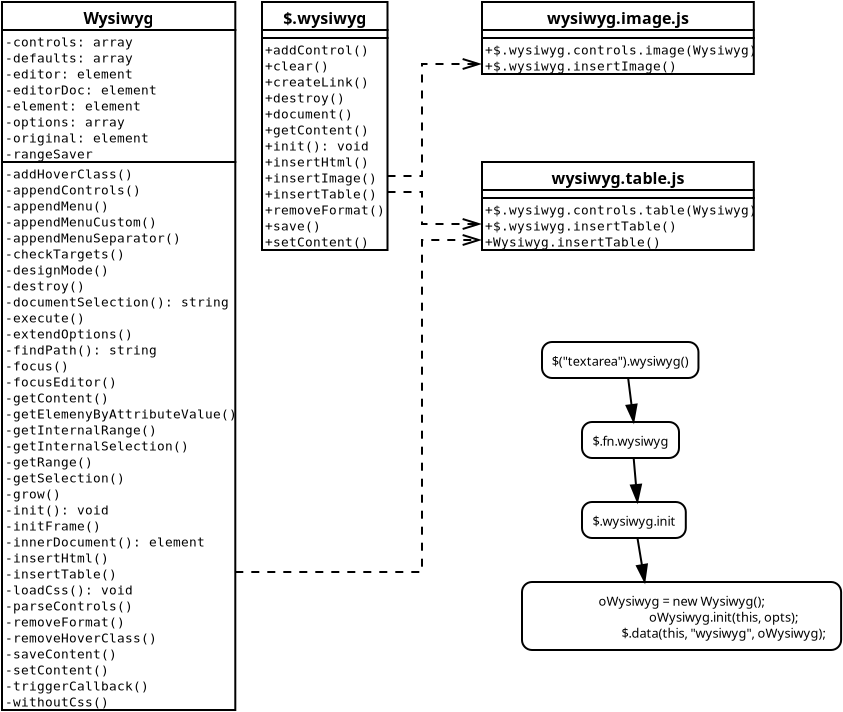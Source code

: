 <?xml version="1.0" encoding="UTF-8"?>
<dia:diagram xmlns:dia="http://www.lysator.liu.se/~alla/dia/">
    <dia:layer name="Background" visible="true" active="true">
        <dia:object type="UML - Class" version="0" id="O0">
            <dia:attribute name="obj_pos">
                <dia:point val="1,1"/>
            </dia:attribute>
            <dia:attribute name="obj_bb">
                <dia:rectangle val="0.95,0.95;12.715,36.45"/>
            </dia:attribute>
            <dia:attribute name="elem_corner">
                <dia:point val="1,1"/>
            </dia:attribute>
            <dia:attribute name="elem_width">
                <dia:real val="11.665"/>
            </dia:attribute>
            <dia:attribute name="elem_height">
                <dia:real val="35.4"/>
            </dia:attribute>
            <dia:attribute name="name">
                <dia:string>#Wysiwyg#</dia:string>
            </dia:attribute>
            <dia:attribute name="stereotype">
                <dia:string>##</dia:string>
            </dia:attribute>
            <dia:attribute name="comment">
                <dia:string>##</dia:string>
            </dia:attribute>
            <dia:attribute name="abstract">
                <dia:boolean val="false"/>
            </dia:attribute>
            <dia:attribute name="suppress_attributes">
                <dia:boolean val="false"/>
            </dia:attribute>
            <dia:attribute name="suppress_operations">
                <dia:boolean val="false"/>
            </dia:attribute>
            <dia:attribute name="visible_attributes">
                <dia:boolean val="true"/>
            </dia:attribute>
            <dia:attribute name="visible_operations">
                <dia:boolean val="true"/>
            </dia:attribute>
            <dia:attribute name="visible_comments">
                <dia:boolean val="false"/>
            </dia:attribute>
            <dia:attribute name="wrap_operations">
                <dia:boolean val="true"/>
            </dia:attribute>
            <dia:attribute name="wrap_after_char">
                <dia:int val="40"/>
            </dia:attribute>
            <dia:attribute name="comment_line_length">
                <dia:int val="17"/>
            </dia:attribute>
            <dia:attribute name="comment_tagging">
                <dia:boolean val="false"/>
            </dia:attribute>
            <dia:attribute name="line_width">
                <dia:real val="0.1"/>
            </dia:attribute>
            <dia:attribute name="line_color">
                <dia:color val="#000000"/>
            </dia:attribute>
            <dia:attribute name="fill_color">
                <dia:color val="#ffffff"/>
            </dia:attribute>
            <dia:attribute name="text_color">
                <dia:color val="#000000"/>
            </dia:attribute>
            <dia:attribute name="normal_font">
                <dia:font family="monospace" style="0" name="Courier"/>
            </dia:attribute>
            <dia:attribute name="abstract_font">
                <dia:font family="monospace" style="88" name="Courier-BoldOblique"/>
            </dia:attribute>
            <dia:attribute name="polymorphic_font">
                <dia:font family="monospace" style="8" name="Courier-Oblique"/>
            </dia:attribute>
            <dia:attribute name="classname_font">
                <dia:font family="sans" style="80" name="Helvetica-Bold"/>
            </dia:attribute>
            <dia:attribute name="abstract_classname_font">
                <dia:font family="sans" style="88" name="Helvetica-BoldOblique"/>
            </dia:attribute>
            <dia:attribute name="comment_font">
                <dia:font family="sans" style="8" name="Helvetica-Oblique"/>
            </dia:attribute>
            <dia:attribute name="normal_font_height">
                <dia:real val="0.8"/>
            </dia:attribute>
            <dia:attribute name="polymorphic_font_height">
                <dia:real val="0.8"/>
            </dia:attribute>
            <dia:attribute name="abstract_font_height">
                <dia:real val="0.8"/>
            </dia:attribute>
            <dia:attribute name="classname_font_height">
                <dia:real val="1"/>
            </dia:attribute>
            <dia:attribute name="abstract_classname_font_height">
                <dia:real val="1"/>
            </dia:attribute>
            <dia:attribute name="comment_font_height">
                <dia:real val="0.7"/>
            </dia:attribute>
            <dia:attribute name="attributes">
                <dia:composite type="umlattribute">
                    <dia:attribute name="name">
                        <dia:string>#controls#</dia:string>
                    </dia:attribute>
                    <dia:attribute name="type">
                        <dia:string>#array#</dia:string>
                    </dia:attribute>
                    <dia:attribute name="value">
                        <dia:string>##</dia:string>
                    </dia:attribute>
                    <dia:attribute name="comment">
                        <dia:string>##</dia:string>
                    </dia:attribute>
                    <dia:attribute name="visibility">
                        <dia:enum val="1"/>
                    </dia:attribute>
                    <dia:attribute name="abstract">
                        <dia:boolean val="false"/>
                    </dia:attribute>
                    <dia:attribute name="class_scope">
                        <dia:boolean val="false"/>
                    </dia:attribute>
                </dia:composite>
                <dia:composite type="umlattribute">
                    <dia:attribute name="name">
                        <dia:string>#defaults#</dia:string>
                    </dia:attribute>
                    <dia:attribute name="type">
                        <dia:string>#array#</dia:string>
                    </dia:attribute>
                    <dia:attribute name="value">
                        <dia:string>##</dia:string>
                    </dia:attribute>
                    <dia:attribute name="comment">
                        <dia:string>##</dia:string>
                    </dia:attribute>
                    <dia:attribute name="visibility">
                        <dia:enum val="1"/>
                    </dia:attribute>
                    <dia:attribute name="abstract">
                        <dia:boolean val="false"/>
                    </dia:attribute>
                    <dia:attribute name="class_scope">
                        <dia:boolean val="false"/>
                    </dia:attribute>
                </dia:composite>
                <dia:composite type="umlattribute">
                    <dia:attribute name="name">
                        <dia:string>#editor#</dia:string>
                    </dia:attribute>
                    <dia:attribute name="type">
                        <dia:string>#element#</dia:string>
                    </dia:attribute>
                    <dia:attribute name="value">
                        <dia:string>##</dia:string>
                    </dia:attribute>
                    <dia:attribute name="comment">
                        <dia:string>##</dia:string>
                    </dia:attribute>
                    <dia:attribute name="visibility">
                        <dia:enum val="1"/>
                    </dia:attribute>
                    <dia:attribute name="abstract">
                        <dia:boolean val="false"/>
                    </dia:attribute>
                    <dia:attribute name="class_scope">
                        <dia:boolean val="false"/>
                    </dia:attribute>
                </dia:composite>
                <dia:composite type="umlattribute">
                    <dia:attribute name="name">
                        <dia:string>#editorDoc#</dia:string>
                    </dia:attribute>
                    <dia:attribute name="type">
                        <dia:string>#element#</dia:string>
                    </dia:attribute>
                    <dia:attribute name="value">
                        <dia:string>##</dia:string>
                    </dia:attribute>
                    <dia:attribute name="comment">
                        <dia:string>##</dia:string>
                    </dia:attribute>
                    <dia:attribute name="visibility">
                        <dia:enum val="1"/>
                    </dia:attribute>
                    <dia:attribute name="abstract">
                        <dia:boolean val="false"/>
                    </dia:attribute>
                    <dia:attribute name="class_scope">
                        <dia:boolean val="false"/>
                    </dia:attribute>
                </dia:composite>
                <dia:composite type="umlattribute">
                    <dia:attribute name="name">
                        <dia:string>#element#</dia:string>
                    </dia:attribute>
                    <dia:attribute name="type">
                        <dia:string>#element#</dia:string>
                    </dia:attribute>
                    <dia:attribute name="value">
                        <dia:string>##</dia:string>
                    </dia:attribute>
                    <dia:attribute name="comment">
                        <dia:string>##</dia:string>
                    </dia:attribute>
                    <dia:attribute name="visibility">
                        <dia:enum val="1"/>
                    </dia:attribute>
                    <dia:attribute name="abstract">
                        <dia:boolean val="false"/>
                    </dia:attribute>
                    <dia:attribute name="class_scope">
                        <dia:boolean val="false"/>
                    </dia:attribute>
                </dia:composite>
                <dia:composite type="umlattribute">
                    <dia:attribute name="name">
                        <dia:string>#options#</dia:string>
                    </dia:attribute>
                    <dia:attribute name="type">
                        <dia:string>#array#</dia:string>
                    </dia:attribute>
                    <dia:attribute name="value">
                        <dia:string>##</dia:string>
                    </dia:attribute>
                    <dia:attribute name="comment">
                        <dia:string>##</dia:string>
                    </dia:attribute>
                    <dia:attribute name="visibility">
                        <dia:enum val="1"/>
                    </dia:attribute>
                    <dia:attribute name="abstract">
                        <dia:boolean val="false"/>
                    </dia:attribute>
                    <dia:attribute name="class_scope">
                        <dia:boolean val="false"/>
                    </dia:attribute>
                </dia:composite>
                <dia:composite type="umlattribute">
                    <dia:attribute name="name">
                        <dia:string>#original#</dia:string>
                    </dia:attribute>
                    <dia:attribute name="type">
                        <dia:string>#element#</dia:string>
                    </dia:attribute>
                    <dia:attribute name="value">
                        <dia:string>##</dia:string>
                    </dia:attribute>
                    <dia:attribute name="comment">
                        <dia:string>##</dia:string>
                    </dia:attribute>
                    <dia:attribute name="visibility">
                        <dia:enum val="1"/>
                    </dia:attribute>
                    <dia:attribute name="abstract">
                        <dia:boolean val="false"/>
                    </dia:attribute>
                    <dia:attribute name="class_scope">
                        <dia:boolean val="false"/>
                    </dia:attribute>
                </dia:composite>
                <dia:composite type="umlattribute">
                    <dia:attribute name="name">
                        <dia:string>#rangeSaver#</dia:string>
                    </dia:attribute>
                    <dia:attribute name="type">
                        <dia:string>##</dia:string>
                    </dia:attribute>
                    <dia:attribute name="value">
                        <dia:string>##</dia:string>
                    </dia:attribute>
                    <dia:attribute name="comment">
                        <dia:string>##</dia:string>
                    </dia:attribute>
                    <dia:attribute name="visibility">
                        <dia:enum val="1"/>
                    </dia:attribute>
                    <dia:attribute name="abstract">
                        <dia:boolean val="false"/>
                    </dia:attribute>
                    <dia:attribute name="class_scope">
                        <dia:boolean val="false"/>
                    </dia:attribute>
                </dia:composite>
            </dia:attribute>
            <dia:attribute name="operations">
                <dia:composite type="umloperation">
                    <dia:attribute name="name">
                        <dia:string>#addHoverClass#</dia:string>
                    </dia:attribute>
                    <dia:attribute name="stereotype">
                        <dia:string>##</dia:string>
                    </dia:attribute>
                    <dia:attribute name="type">
                        <dia:string>##</dia:string>
                    </dia:attribute>
                    <dia:attribute name="visibility">
                        <dia:enum val="1"/>
                    </dia:attribute>
                    <dia:attribute name="comment">
                        <dia:string>##</dia:string>
                    </dia:attribute>
                    <dia:attribute name="abstract">
                        <dia:boolean val="false"/>
                    </dia:attribute>
                    <dia:attribute name="inheritance_type">
                        <dia:enum val="2"/>
                    </dia:attribute>
                    <dia:attribute name="query">
                        <dia:boolean val="false"/>
                    </dia:attribute>
                    <dia:attribute name="class_scope">
                        <dia:boolean val="false"/>
                    </dia:attribute>
                    <dia:attribute name="parameters"/>
                </dia:composite>
                <dia:composite type="umloperation">
                    <dia:attribute name="name">
                        <dia:string>#appendControls#</dia:string>
                    </dia:attribute>
                    <dia:attribute name="stereotype">
                        <dia:string>##</dia:string>
                    </dia:attribute>
                    <dia:attribute name="type">
                        <dia:string>##</dia:string>
                    </dia:attribute>
                    <dia:attribute name="visibility">
                        <dia:enum val="1"/>
                    </dia:attribute>
                    <dia:attribute name="comment">
                        <dia:string>##</dia:string>
                    </dia:attribute>
                    <dia:attribute name="abstract">
                        <dia:boolean val="false"/>
                    </dia:attribute>
                    <dia:attribute name="inheritance_type">
                        <dia:enum val="2"/>
                    </dia:attribute>
                    <dia:attribute name="query">
                        <dia:boolean val="false"/>
                    </dia:attribute>
                    <dia:attribute name="class_scope">
                        <dia:boolean val="false"/>
                    </dia:attribute>
                    <dia:attribute name="parameters"/>
                </dia:composite>
                <dia:composite type="umloperation">
                    <dia:attribute name="name">
                        <dia:string>#appendMenu#</dia:string>
                    </dia:attribute>
                    <dia:attribute name="stereotype">
                        <dia:string>##</dia:string>
                    </dia:attribute>
                    <dia:attribute name="type">
                        <dia:string>##</dia:string>
                    </dia:attribute>
                    <dia:attribute name="visibility">
                        <dia:enum val="1"/>
                    </dia:attribute>
                    <dia:attribute name="comment">
                        <dia:string>##</dia:string>
                    </dia:attribute>
                    <dia:attribute name="abstract">
                        <dia:boolean val="false"/>
                    </dia:attribute>
                    <dia:attribute name="inheritance_type">
                        <dia:enum val="2"/>
                    </dia:attribute>
                    <dia:attribute name="query">
                        <dia:boolean val="false"/>
                    </dia:attribute>
                    <dia:attribute name="class_scope">
                        <dia:boolean val="false"/>
                    </dia:attribute>
                    <dia:attribute name="parameters"/>
                </dia:composite>
                <dia:composite type="umloperation">
                    <dia:attribute name="name">
                        <dia:string>#appendMenuCustom#</dia:string>
                    </dia:attribute>
                    <dia:attribute name="stereotype">
                        <dia:string>##</dia:string>
                    </dia:attribute>
                    <dia:attribute name="type">
                        <dia:string>##</dia:string>
                    </dia:attribute>
                    <dia:attribute name="visibility">
                        <dia:enum val="1"/>
                    </dia:attribute>
                    <dia:attribute name="comment">
                        <dia:string>##</dia:string>
                    </dia:attribute>
                    <dia:attribute name="abstract">
                        <dia:boolean val="false"/>
                    </dia:attribute>
                    <dia:attribute name="inheritance_type">
                        <dia:enum val="2"/>
                    </dia:attribute>
                    <dia:attribute name="query">
                        <dia:boolean val="false"/>
                    </dia:attribute>
                    <dia:attribute name="class_scope">
                        <dia:boolean val="false"/>
                    </dia:attribute>
                    <dia:attribute name="parameters"/>
                </dia:composite>
                <dia:composite type="umloperation">
                    <dia:attribute name="name">
                        <dia:string>#appendMenuSeparator#</dia:string>
                    </dia:attribute>
                    <dia:attribute name="stereotype">
                        <dia:string>##</dia:string>
                    </dia:attribute>
                    <dia:attribute name="type">
                        <dia:string>##</dia:string>
                    </dia:attribute>
                    <dia:attribute name="visibility">
                        <dia:enum val="1"/>
                    </dia:attribute>
                    <dia:attribute name="comment">
                        <dia:string>##</dia:string>
                    </dia:attribute>
                    <dia:attribute name="abstract">
                        <dia:boolean val="false"/>
                    </dia:attribute>
                    <dia:attribute name="inheritance_type">
                        <dia:enum val="2"/>
                    </dia:attribute>
                    <dia:attribute name="query">
                        <dia:boolean val="false"/>
                    </dia:attribute>
                    <dia:attribute name="class_scope">
                        <dia:boolean val="false"/>
                    </dia:attribute>
                    <dia:attribute name="parameters"/>
                </dia:composite>
                <dia:composite type="umloperation">
                    <dia:attribute name="name">
                        <dia:string>#checkTargets#</dia:string>
                    </dia:attribute>
                    <dia:attribute name="stereotype">
                        <dia:string>##</dia:string>
                    </dia:attribute>
                    <dia:attribute name="type">
                        <dia:string>##</dia:string>
                    </dia:attribute>
                    <dia:attribute name="visibility">
                        <dia:enum val="1"/>
                    </dia:attribute>
                    <dia:attribute name="comment">
                        <dia:string>##</dia:string>
                    </dia:attribute>
                    <dia:attribute name="abstract">
                        <dia:boolean val="false"/>
                    </dia:attribute>
                    <dia:attribute name="inheritance_type">
                        <dia:enum val="2"/>
                    </dia:attribute>
                    <dia:attribute name="query">
                        <dia:boolean val="false"/>
                    </dia:attribute>
                    <dia:attribute name="class_scope">
                        <dia:boolean val="false"/>
                    </dia:attribute>
                    <dia:attribute name="parameters"/>
                </dia:composite>
                <dia:composite type="umloperation">
                    <dia:attribute name="name">
                        <dia:string>#designMode#</dia:string>
                    </dia:attribute>
                    <dia:attribute name="stereotype">
                        <dia:string>##</dia:string>
                    </dia:attribute>
                    <dia:attribute name="type">
                        <dia:string>##</dia:string>
                    </dia:attribute>
                    <dia:attribute name="visibility">
                        <dia:enum val="1"/>
                    </dia:attribute>
                    <dia:attribute name="comment">
                        <dia:string>##</dia:string>
                    </dia:attribute>
                    <dia:attribute name="abstract">
                        <dia:boolean val="false"/>
                    </dia:attribute>
                    <dia:attribute name="inheritance_type">
                        <dia:enum val="2"/>
                    </dia:attribute>
                    <dia:attribute name="query">
                        <dia:boolean val="false"/>
                    </dia:attribute>
                    <dia:attribute name="class_scope">
                        <dia:boolean val="false"/>
                    </dia:attribute>
                    <dia:attribute name="parameters"/>
                </dia:composite>
                <dia:composite type="umloperation">
                    <dia:attribute name="name">
                        <dia:string>#destroy#</dia:string>
                    </dia:attribute>
                    <dia:attribute name="stereotype">
                        <dia:string>##</dia:string>
                    </dia:attribute>
                    <dia:attribute name="type">
                        <dia:string>##</dia:string>
                    </dia:attribute>
                    <dia:attribute name="visibility">
                        <dia:enum val="1"/>
                    </dia:attribute>
                    <dia:attribute name="comment">
                        <dia:string>##</dia:string>
                    </dia:attribute>
                    <dia:attribute name="abstract">
                        <dia:boolean val="false"/>
                    </dia:attribute>
                    <dia:attribute name="inheritance_type">
                        <dia:enum val="2"/>
                    </dia:attribute>
                    <dia:attribute name="query">
                        <dia:boolean val="false"/>
                    </dia:attribute>
                    <dia:attribute name="class_scope">
                        <dia:boolean val="false"/>
                    </dia:attribute>
                    <dia:attribute name="parameters"/>
                </dia:composite>
                <dia:composite type="umloperation">
                    <dia:attribute name="name">
                        <dia:string>#documentSelection#</dia:string>
                    </dia:attribute>
                    <dia:attribute name="stereotype">
                        <dia:string>##</dia:string>
                    </dia:attribute>
                    <dia:attribute name="type">
                        <dia:string>#string#</dia:string>
                    </dia:attribute>
                    <dia:attribute name="visibility">
                        <dia:enum val="1"/>
                    </dia:attribute>
                    <dia:attribute name="comment">
                        <dia:string>##</dia:string>
                    </dia:attribute>
                    <dia:attribute name="abstract">
                        <dia:boolean val="false"/>
                    </dia:attribute>
                    <dia:attribute name="inheritance_type">
                        <dia:enum val="2"/>
                    </dia:attribute>
                    <dia:attribute name="query">
                        <dia:boolean val="false"/>
                    </dia:attribute>
                    <dia:attribute name="class_scope">
                        <dia:boolean val="false"/>
                    </dia:attribute>
                    <dia:attribute name="parameters"/>
                </dia:composite>
                <dia:composite type="umloperation">
                    <dia:attribute name="name">
                        <dia:string>#execute#</dia:string>
                    </dia:attribute>
                    <dia:attribute name="stereotype">
                        <dia:string>##</dia:string>
                    </dia:attribute>
                    <dia:attribute name="type">
                        <dia:string>##</dia:string>
                    </dia:attribute>
                    <dia:attribute name="visibility">
                        <dia:enum val="1"/>
                    </dia:attribute>
                    <dia:attribute name="comment">
                        <dia:string>##</dia:string>
                    </dia:attribute>
                    <dia:attribute name="abstract">
                        <dia:boolean val="false"/>
                    </dia:attribute>
                    <dia:attribute name="inheritance_type">
                        <dia:enum val="2"/>
                    </dia:attribute>
                    <dia:attribute name="query">
                        <dia:boolean val="false"/>
                    </dia:attribute>
                    <dia:attribute name="class_scope">
                        <dia:boolean val="false"/>
                    </dia:attribute>
                    <dia:attribute name="parameters"/>
                </dia:composite>
                <dia:composite type="umloperation">
                    <dia:attribute name="name">
                        <dia:string>#extendOptions#</dia:string>
                    </dia:attribute>
                    <dia:attribute name="stereotype">
                        <dia:string>##</dia:string>
                    </dia:attribute>
                    <dia:attribute name="type">
                        <dia:string>##</dia:string>
                    </dia:attribute>
                    <dia:attribute name="visibility">
                        <dia:enum val="1"/>
                    </dia:attribute>
                    <dia:attribute name="comment">
                        <dia:string>##</dia:string>
                    </dia:attribute>
                    <dia:attribute name="abstract">
                        <dia:boolean val="false"/>
                    </dia:attribute>
                    <dia:attribute name="inheritance_type">
                        <dia:enum val="2"/>
                    </dia:attribute>
                    <dia:attribute name="query">
                        <dia:boolean val="false"/>
                    </dia:attribute>
                    <dia:attribute name="class_scope">
                        <dia:boolean val="false"/>
                    </dia:attribute>
                    <dia:attribute name="parameters"/>
                </dia:composite>
                <dia:composite type="umloperation">
                    <dia:attribute name="name">
                        <dia:string>#findPath#</dia:string>
                    </dia:attribute>
                    <dia:attribute name="stereotype">
                        <dia:string>##</dia:string>
                    </dia:attribute>
                    <dia:attribute name="type">
                        <dia:string>#string#</dia:string>
                    </dia:attribute>
                    <dia:attribute name="visibility">
                        <dia:enum val="1"/>
                    </dia:attribute>
                    <dia:attribute name="comment">
                        <dia:string>##</dia:string>
                    </dia:attribute>
                    <dia:attribute name="abstract">
                        <dia:boolean val="false"/>
                    </dia:attribute>
                    <dia:attribute name="inheritance_type">
                        <dia:enum val="2"/>
                    </dia:attribute>
                    <dia:attribute name="query">
                        <dia:boolean val="false"/>
                    </dia:attribute>
                    <dia:attribute name="class_scope">
                        <dia:boolean val="false"/>
                    </dia:attribute>
                    <dia:attribute name="parameters"/>
                </dia:composite>
                <dia:composite type="umloperation">
                    <dia:attribute name="name">
                        <dia:string>#focus#</dia:string>
                    </dia:attribute>
                    <dia:attribute name="stereotype">
                        <dia:string>##</dia:string>
                    </dia:attribute>
                    <dia:attribute name="type">
                        <dia:string>##</dia:string>
                    </dia:attribute>
                    <dia:attribute name="visibility">
                        <dia:enum val="1"/>
                    </dia:attribute>
                    <dia:attribute name="comment">
                        <dia:string>##</dia:string>
                    </dia:attribute>
                    <dia:attribute name="abstract">
                        <dia:boolean val="false"/>
                    </dia:attribute>
                    <dia:attribute name="inheritance_type">
                        <dia:enum val="2"/>
                    </dia:attribute>
                    <dia:attribute name="query">
                        <dia:boolean val="false"/>
                    </dia:attribute>
                    <dia:attribute name="class_scope">
                        <dia:boolean val="false"/>
                    </dia:attribute>
                    <dia:attribute name="parameters"/>
                </dia:composite>
                <dia:composite type="umloperation">
                    <dia:attribute name="name">
                        <dia:string>#focusEditor#</dia:string>
                    </dia:attribute>
                    <dia:attribute name="stereotype">
                        <dia:string>##</dia:string>
                    </dia:attribute>
                    <dia:attribute name="type">
                        <dia:string>##</dia:string>
                    </dia:attribute>
                    <dia:attribute name="visibility">
                        <dia:enum val="1"/>
                    </dia:attribute>
                    <dia:attribute name="comment">
                        <dia:string>##</dia:string>
                    </dia:attribute>
                    <dia:attribute name="abstract">
                        <dia:boolean val="false"/>
                    </dia:attribute>
                    <dia:attribute name="inheritance_type">
                        <dia:enum val="2"/>
                    </dia:attribute>
                    <dia:attribute name="query">
                        <dia:boolean val="false"/>
                    </dia:attribute>
                    <dia:attribute name="class_scope">
                        <dia:boolean val="false"/>
                    </dia:attribute>
                    <dia:attribute name="parameters"/>
                </dia:composite>
                <dia:composite type="umloperation">
                    <dia:attribute name="name">
                        <dia:string>#getContent#</dia:string>
                    </dia:attribute>
                    <dia:attribute name="stereotype">
                        <dia:string>##</dia:string>
                    </dia:attribute>
                    <dia:attribute name="type">
                        <dia:string>##</dia:string>
                    </dia:attribute>
                    <dia:attribute name="visibility">
                        <dia:enum val="1"/>
                    </dia:attribute>
                    <dia:attribute name="comment">
                        <dia:string>##</dia:string>
                    </dia:attribute>
                    <dia:attribute name="abstract">
                        <dia:boolean val="false"/>
                    </dia:attribute>
                    <dia:attribute name="inheritance_type">
                        <dia:enum val="2"/>
                    </dia:attribute>
                    <dia:attribute name="query">
                        <dia:boolean val="false"/>
                    </dia:attribute>
                    <dia:attribute name="class_scope">
                        <dia:boolean val="false"/>
                    </dia:attribute>
                    <dia:attribute name="parameters"/>
                </dia:composite>
                <dia:composite type="umloperation">
                    <dia:attribute name="name">
                        <dia:string>#getElemenyByAttributeValue#</dia:string>
                    </dia:attribute>
                    <dia:attribute name="stereotype">
                        <dia:string>##</dia:string>
                    </dia:attribute>
                    <dia:attribute name="type">
                        <dia:string>##</dia:string>
                    </dia:attribute>
                    <dia:attribute name="visibility">
                        <dia:enum val="1"/>
                    </dia:attribute>
                    <dia:attribute name="comment">
                        <dia:string>##</dia:string>
                    </dia:attribute>
                    <dia:attribute name="abstract">
                        <dia:boolean val="false"/>
                    </dia:attribute>
                    <dia:attribute name="inheritance_type">
                        <dia:enum val="2"/>
                    </dia:attribute>
                    <dia:attribute name="query">
                        <dia:boolean val="false"/>
                    </dia:attribute>
                    <dia:attribute name="class_scope">
                        <dia:boolean val="false"/>
                    </dia:attribute>
                    <dia:attribute name="parameters"/>
                </dia:composite>
                <dia:composite type="umloperation">
                    <dia:attribute name="name">
                        <dia:string>#getInternalRange#</dia:string>
                    </dia:attribute>
                    <dia:attribute name="stereotype">
                        <dia:string>##</dia:string>
                    </dia:attribute>
                    <dia:attribute name="type">
                        <dia:string>##</dia:string>
                    </dia:attribute>
                    <dia:attribute name="visibility">
                        <dia:enum val="1"/>
                    </dia:attribute>
                    <dia:attribute name="comment">
                        <dia:string>##</dia:string>
                    </dia:attribute>
                    <dia:attribute name="abstract">
                        <dia:boolean val="false"/>
                    </dia:attribute>
                    <dia:attribute name="inheritance_type">
                        <dia:enum val="2"/>
                    </dia:attribute>
                    <dia:attribute name="query">
                        <dia:boolean val="false"/>
                    </dia:attribute>
                    <dia:attribute name="class_scope">
                        <dia:boolean val="false"/>
                    </dia:attribute>
                    <dia:attribute name="parameters"/>
                </dia:composite>
                <dia:composite type="umloperation">
                    <dia:attribute name="name">
                        <dia:string>#getInternalSelection#</dia:string>
                    </dia:attribute>
                    <dia:attribute name="stereotype">
                        <dia:string>##</dia:string>
                    </dia:attribute>
                    <dia:attribute name="type">
                        <dia:string>##</dia:string>
                    </dia:attribute>
                    <dia:attribute name="visibility">
                        <dia:enum val="1"/>
                    </dia:attribute>
                    <dia:attribute name="comment">
                        <dia:string>##</dia:string>
                    </dia:attribute>
                    <dia:attribute name="abstract">
                        <dia:boolean val="false"/>
                    </dia:attribute>
                    <dia:attribute name="inheritance_type">
                        <dia:enum val="2"/>
                    </dia:attribute>
                    <dia:attribute name="query">
                        <dia:boolean val="false"/>
                    </dia:attribute>
                    <dia:attribute name="class_scope">
                        <dia:boolean val="false"/>
                    </dia:attribute>
                    <dia:attribute name="parameters"/>
                </dia:composite>
                <dia:composite type="umloperation">
                    <dia:attribute name="name">
                        <dia:string>#getRange#</dia:string>
                    </dia:attribute>
                    <dia:attribute name="stereotype">
                        <dia:string>##</dia:string>
                    </dia:attribute>
                    <dia:attribute name="type">
                        <dia:string>##</dia:string>
                    </dia:attribute>
                    <dia:attribute name="visibility">
                        <dia:enum val="1"/>
                    </dia:attribute>
                    <dia:attribute name="comment">
                        <dia:string>##</dia:string>
                    </dia:attribute>
                    <dia:attribute name="abstract">
                        <dia:boolean val="false"/>
                    </dia:attribute>
                    <dia:attribute name="inheritance_type">
                        <dia:enum val="2"/>
                    </dia:attribute>
                    <dia:attribute name="query">
                        <dia:boolean val="false"/>
                    </dia:attribute>
                    <dia:attribute name="class_scope">
                        <dia:boolean val="false"/>
                    </dia:attribute>
                    <dia:attribute name="parameters"/>
                </dia:composite>
                <dia:composite type="umloperation">
                    <dia:attribute name="name">
                        <dia:string>#getSelection#</dia:string>
                    </dia:attribute>
                    <dia:attribute name="stereotype">
                        <dia:string>##</dia:string>
                    </dia:attribute>
                    <dia:attribute name="type">
                        <dia:string>##</dia:string>
                    </dia:attribute>
                    <dia:attribute name="visibility">
                        <dia:enum val="1"/>
                    </dia:attribute>
                    <dia:attribute name="comment">
                        <dia:string>##</dia:string>
                    </dia:attribute>
                    <dia:attribute name="abstract">
                        <dia:boolean val="false"/>
                    </dia:attribute>
                    <dia:attribute name="inheritance_type">
                        <dia:enum val="2"/>
                    </dia:attribute>
                    <dia:attribute name="query">
                        <dia:boolean val="false"/>
                    </dia:attribute>
                    <dia:attribute name="class_scope">
                        <dia:boolean val="false"/>
                    </dia:attribute>
                    <dia:attribute name="parameters"/>
                </dia:composite>
                <dia:composite type="umloperation">
                    <dia:attribute name="name">
                        <dia:string>#grow#</dia:string>
                    </dia:attribute>
                    <dia:attribute name="stereotype">
                        <dia:string>##</dia:string>
                    </dia:attribute>
                    <dia:attribute name="type">
                        <dia:string>##</dia:string>
                    </dia:attribute>
                    <dia:attribute name="visibility">
                        <dia:enum val="1"/>
                    </dia:attribute>
                    <dia:attribute name="comment">
                        <dia:string>##</dia:string>
                    </dia:attribute>
                    <dia:attribute name="abstract">
                        <dia:boolean val="false"/>
                    </dia:attribute>
                    <dia:attribute name="inheritance_type">
                        <dia:enum val="2"/>
                    </dia:attribute>
                    <dia:attribute name="query">
                        <dia:boolean val="false"/>
                    </dia:attribute>
                    <dia:attribute name="class_scope">
                        <dia:boolean val="false"/>
                    </dia:attribute>
                    <dia:attribute name="parameters"/>
                </dia:composite>
                <dia:composite type="umloperation">
                    <dia:attribute name="name">
                        <dia:string>#init#</dia:string>
                    </dia:attribute>
                    <dia:attribute name="stereotype">
                        <dia:string>##</dia:string>
                    </dia:attribute>
                    <dia:attribute name="type">
                        <dia:string>#void#</dia:string>
                    </dia:attribute>
                    <dia:attribute name="visibility">
                        <dia:enum val="1"/>
                    </dia:attribute>
                    <dia:attribute name="comment">
                        <dia:string>##</dia:string>
                    </dia:attribute>
                    <dia:attribute name="abstract">
                        <dia:boolean val="false"/>
                    </dia:attribute>
                    <dia:attribute name="inheritance_type">
                        <dia:enum val="2"/>
                    </dia:attribute>
                    <dia:attribute name="query">
                        <dia:boolean val="false"/>
                    </dia:attribute>
                    <dia:attribute name="class_scope">
                        <dia:boolean val="false"/>
                    </dia:attribute>
                    <dia:attribute name="parameters"/>
                </dia:composite>
                <dia:composite type="umloperation">
                    <dia:attribute name="name">
                        <dia:string>#initFrame#</dia:string>
                    </dia:attribute>
                    <dia:attribute name="stereotype">
                        <dia:string>##</dia:string>
                    </dia:attribute>
                    <dia:attribute name="type">
                        <dia:string>##</dia:string>
                    </dia:attribute>
                    <dia:attribute name="visibility">
                        <dia:enum val="1"/>
                    </dia:attribute>
                    <dia:attribute name="comment">
                        <dia:string>##</dia:string>
                    </dia:attribute>
                    <dia:attribute name="abstract">
                        <dia:boolean val="false"/>
                    </dia:attribute>
                    <dia:attribute name="inheritance_type">
                        <dia:enum val="2"/>
                    </dia:attribute>
                    <dia:attribute name="query">
                        <dia:boolean val="false"/>
                    </dia:attribute>
                    <dia:attribute name="class_scope">
                        <dia:boolean val="false"/>
                    </dia:attribute>
                    <dia:attribute name="parameters"/>
                </dia:composite>
                <dia:composite type="umloperation">
                    <dia:attribute name="name">
                        <dia:string>#innerDocument#</dia:string>
                    </dia:attribute>
                    <dia:attribute name="stereotype">
                        <dia:string>##</dia:string>
                    </dia:attribute>
                    <dia:attribute name="type">
                        <dia:string>#element#</dia:string>
                    </dia:attribute>
                    <dia:attribute name="visibility">
                        <dia:enum val="1"/>
                    </dia:attribute>
                    <dia:attribute name="comment">
                        <dia:string>##</dia:string>
                    </dia:attribute>
                    <dia:attribute name="abstract">
                        <dia:boolean val="false"/>
                    </dia:attribute>
                    <dia:attribute name="inheritance_type">
                        <dia:enum val="2"/>
                    </dia:attribute>
                    <dia:attribute name="query">
                        <dia:boolean val="false"/>
                    </dia:attribute>
                    <dia:attribute name="class_scope">
                        <dia:boolean val="false"/>
                    </dia:attribute>
                    <dia:attribute name="parameters"/>
                </dia:composite>
                <dia:composite type="umloperation">
                    <dia:attribute name="name">
                        <dia:string>#insertHtml#</dia:string>
                    </dia:attribute>
                    <dia:attribute name="stereotype">
                        <dia:string>##</dia:string>
                    </dia:attribute>
                    <dia:attribute name="type">
                        <dia:string>##</dia:string>
                    </dia:attribute>
                    <dia:attribute name="visibility">
                        <dia:enum val="1"/>
                    </dia:attribute>
                    <dia:attribute name="comment">
                        <dia:string>##</dia:string>
                    </dia:attribute>
                    <dia:attribute name="abstract">
                        <dia:boolean val="false"/>
                    </dia:attribute>
                    <dia:attribute name="inheritance_type">
                        <dia:enum val="2"/>
                    </dia:attribute>
                    <dia:attribute name="query">
                        <dia:boolean val="false"/>
                    </dia:attribute>
                    <dia:attribute name="class_scope">
                        <dia:boolean val="false"/>
                    </dia:attribute>
                    <dia:attribute name="parameters"/>
                </dia:composite>
                <dia:composite type="umloperation">
                    <dia:attribute name="name">
                        <dia:string>#insertTable#</dia:string>
                    </dia:attribute>
                    <dia:attribute name="stereotype">
                        <dia:string>##</dia:string>
                    </dia:attribute>
                    <dia:attribute name="type">
                        <dia:string>##</dia:string>
                    </dia:attribute>
                    <dia:attribute name="visibility">
                        <dia:enum val="1"/>
                    </dia:attribute>
                    <dia:attribute name="comment">
                        <dia:string>##</dia:string>
                    </dia:attribute>
                    <dia:attribute name="abstract">
                        <dia:boolean val="false"/>
                    </dia:attribute>
                    <dia:attribute name="inheritance_type">
                        <dia:enum val="2"/>
                    </dia:attribute>
                    <dia:attribute name="query">
                        <dia:boolean val="false"/>
                    </dia:attribute>
                    <dia:attribute name="class_scope">
                        <dia:boolean val="false"/>
                    </dia:attribute>
                    <dia:attribute name="parameters"/>
                </dia:composite>
                <dia:composite type="umloperation">
                    <dia:attribute name="name">
                        <dia:string>#loadCss#</dia:string>
                    </dia:attribute>
                    <dia:attribute name="stereotype">
                        <dia:string>##</dia:string>
                    </dia:attribute>
                    <dia:attribute name="type">
                        <dia:string>#void#</dia:string>
                    </dia:attribute>
                    <dia:attribute name="visibility">
                        <dia:enum val="1"/>
                    </dia:attribute>
                    <dia:attribute name="comment">
                        <dia:string>##</dia:string>
                    </dia:attribute>
                    <dia:attribute name="abstract">
                        <dia:boolean val="false"/>
                    </dia:attribute>
                    <dia:attribute name="inheritance_type">
                        <dia:enum val="2"/>
                    </dia:attribute>
                    <dia:attribute name="query">
                        <dia:boolean val="false"/>
                    </dia:attribute>
                    <dia:attribute name="class_scope">
                        <dia:boolean val="false"/>
                    </dia:attribute>
                    <dia:attribute name="parameters"/>
                </dia:composite>
                <dia:composite type="umloperation">
                    <dia:attribute name="name">
                        <dia:string>#parseControls#</dia:string>
                    </dia:attribute>
                    <dia:attribute name="stereotype">
                        <dia:string>##</dia:string>
                    </dia:attribute>
                    <dia:attribute name="type">
                        <dia:string>##</dia:string>
                    </dia:attribute>
                    <dia:attribute name="visibility">
                        <dia:enum val="1"/>
                    </dia:attribute>
                    <dia:attribute name="comment">
                        <dia:string>##</dia:string>
                    </dia:attribute>
                    <dia:attribute name="abstract">
                        <dia:boolean val="false"/>
                    </dia:attribute>
                    <dia:attribute name="inheritance_type">
                        <dia:enum val="2"/>
                    </dia:attribute>
                    <dia:attribute name="query">
                        <dia:boolean val="false"/>
                    </dia:attribute>
                    <dia:attribute name="class_scope">
                        <dia:boolean val="false"/>
                    </dia:attribute>
                    <dia:attribute name="parameters"/>
                </dia:composite>
                <dia:composite type="umloperation">
                    <dia:attribute name="name">
                        <dia:string>#removeFormat#</dia:string>
                    </dia:attribute>
                    <dia:attribute name="stereotype">
                        <dia:string>##</dia:string>
                    </dia:attribute>
                    <dia:attribute name="type">
                        <dia:string>##</dia:string>
                    </dia:attribute>
                    <dia:attribute name="visibility">
                        <dia:enum val="1"/>
                    </dia:attribute>
                    <dia:attribute name="comment">
                        <dia:string>##</dia:string>
                    </dia:attribute>
                    <dia:attribute name="abstract">
                        <dia:boolean val="false"/>
                    </dia:attribute>
                    <dia:attribute name="inheritance_type">
                        <dia:enum val="2"/>
                    </dia:attribute>
                    <dia:attribute name="query">
                        <dia:boolean val="false"/>
                    </dia:attribute>
                    <dia:attribute name="class_scope">
                        <dia:boolean val="false"/>
                    </dia:attribute>
                    <dia:attribute name="parameters"/>
                </dia:composite>
                <dia:composite type="umloperation">
                    <dia:attribute name="name">
                        <dia:string>#removeHoverClass#</dia:string>
                    </dia:attribute>
                    <dia:attribute name="stereotype">
                        <dia:string>##</dia:string>
                    </dia:attribute>
                    <dia:attribute name="type">
                        <dia:string>##</dia:string>
                    </dia:attribute>
                    <dia:attribute name="visibility">
                        <dia:enum val="1"/>
                    </dia:attribute>
                    <dia:attribute name="comment">
                        <dia:string>##</dia:string>
                    </dia:attribute>
                    <dia:attribute name="abstract">
                        <dia:boolean val="false"/>
                    </dia:attribute>
                    <dia:attribute name="inheritance_type">
                        <dia:enum val="2"/>
                    </dia:attribute>
                    <dia:attribute name="query">
                        <dia:boolean val="false"/>
                    </dia:attribute>
                    <dia:attribute name="class_scope">
                        <dia:boolean val="false"/>
                    </dia:attribute>
                    <dia:attribute name="parameters"/>
                </dia:composite>
                <dia:composite type="umloperation">
                    <dia:attribute name="name">
                        <dia:string>#saveContent#</dia:string>
                    </dia:attribute>
                    <dia:attribute name="stereotype">
                        <dia:string>##</dia:string>
                    </dia:attribute>
                    <dia:attribute name="type">
                        <dia:string>##</dia:string>
                    </dia:attribute>
                    <dia:attribute name="visibility">
                        <dia:enum val="1"/>
                    </dia:attribute>
                    <dia:attribute name="comment">
                        <dia:string>##</dia:string>
                    </dia:attribute>
                    <dia:attribute name="abstract">
                        <dia:boolean val="false"/>
                    </dia:attribute>
                    <dia:attribute name="inheritance_type">
                        <dia:enum val="2"/>
                    </dia:attribute>
                    <dia:attribute name="query">
                        <dia:boolean val="false"/>
                    </dia:attribute>
                    <dia:attribute name="class_scope">
                        <dia:boolean val="false"/>
                    </dia:attribute>
                    <dia:attribute name="parameters"/>
                </dia:composite>
                <dia:composite type="umloperation">
                    <dia:attribute name="name">
                        <dia:string>#setContent#</dia:string>
                    </dia:attribute>
                    <dia:attribute name="stereotype">
                        <dia:string>##</dia:string>
                    </dia:attribute>
                    <dia:attribute name="type">
                        <dia:string>##</dia:string>
                    </dia:attribute>
                    <dia:attribute name="visibility">
                        <dia:enum val="1"/>
                    </dia:attribute>
                    <dia:attribute name="comment">
                        <dia:string>##</dia:string>
                    </dia:attribute>
                    <dia:attribute name="abstract">
                        <dia:boolean val="false"/>
                    </dia:attribute>
                    <dia:attribute name="inheritance_type">
                        <dia:enum val="2"/>
                    </dia:attribute>
                    <dia:attribute name="query">
                        <dia:boolean val="false"/>
                    </dia:attribute>
                    <dia:attribute name="class_scope">
                        <dia:boolean val="false"/>
                    </dia:attribute>
                    <dia:attribute name="parameters"/>
                </dia:composite>
                <dia:composite type="umloperation">
                    <dia:attribute name="name">
                        <dia:string>#triggerCallback#</dia:string>
                    </dia:attribute>
                    <dia:attribute name="stereotype">
                        <dia:string>##</dia:string>
                    </dia:attribute>
                    <dia:attribute name="type">
                        <dia:string>##</dia:string>
                    </dia:attribute>
                    <dia:attribute name="visibility">
                        <dia:enum val="1"/>
                    </dia:attribute>
                    <dia:attribute name="comment">
                        <dia:string>##</dia:string>
                    </dia:attribute>
                    <dia:attribute name="abstract">
                        <dia:boolean val="false"/>
                    </dia:attribute>
                    <dia:attribute name="inheritance_type">
                        <dia:enum val="2"/>
                    </dia:attribute>
                    <dia:attribute name="query">
                        <dia:boolean val="false"/>
                    </dia:attribute>
                    <dia:attribute name="class_scope">
                        <dia:boolean val="false"/>
                    </dia:attribute>
                    <dia:attribute name="parameters"/>
                </dia:composite>
                <dia:composite type="umloperation">
                    <dia:attribute name="name">
                        <dia:string>#withoutCss#</dia:string>
                    </dia:attribute>
                    <dia:attribute name="stereotype">
                        <dia:string>##</dia:string>
                    </dia:attribute>
                    <dia:attribute name="type">
                        <dia:string>##</dia:string>
                    </dia:attribute>
                    <dia:attribute name="visibility">
                        <dia:enum val="1"/>
                    </dia:attribute>
                    <dia:attribute name="comment">
                        <dia:string>##</dia:string>
                    </dia:attribute>
                    <dia:attribute name="abstract">
                        <dia:boolean val="false"/>
                    </dia:attribute>
                    <dia:attribute name="inheritance_type">
                        <dia:enum val="2"/>
                    </dia:attribute>
                    <dia:attribute name="query">
                        <dia:boolean val="false"/>
                    </dia:attribute>
                    <dia:attribute name="class_scope">
                        <dia:boolean val="false"/>
                    </dia:attribute>
                    <dia:attribute name="parameters"/>
                </dia:composite>
            </dia:attribute>
            <dia:attribute name="template">
                <dia:boolean val="false"/>
            </dia:attribute>
            <dia:attribute name="templates"/>
        </dia:object>
        <dia:object type="UML - Class" version="0" id="O1">
            <dia:attribute name="obj_pos">
                <dia:point val="14,1"/>
            </dia:attribute>
            <dia:attribute name="obj_bb">
                <dia:rectangle val="13.95,0.95;20.325,13.45"/>
            </dia:attribute>
            <dia:attribute name="elem_corner">
                <dia:point val="14,1"/>
            </dia:attribute>
            <dia:attribute name="elem_width">
                <dia:real val="6.275"/>
            </dia:attribute>
            <dia:attribute name="elem_height">
                <dia:real val="12.4"/>
            </dia:attribute>
            <dia:attribute name="name">
                <dia:string>#$.wysiwyg#</dia:string>
            </dia:attribute>
            <dia:attribute name="stereotype">
                <dia:string>##</dia:string>
            </dia:attribute>
            <dia:attribute name="comment">
                <dia:string>##</dia:string>
            </dia:attribute>
            <dia:attribute name="abstract">
                <dia:boolean val="false"/>
            </dia:attribute>
            <dia:attribute name="suppress_attributes">
                <dia:boolean val="false"/>
            </dia:attribute>
            <dia:attribute name="suppress_operations">
                <dia:boolean val="false"/>
            </dia:attribute>
            <dia:attribute name="visible_attributes">
                <dia:boolean val="true"/>
            </dia:attribute>
            <dia:attribute name="visible_operations">
                <dia:boolean val="true"/>
            </dia:attribute>
            <dia:attribute name="visible_comments">
                <dia:boolean val="false"/>
            </dia:attribute>
            <dia:attribute name="wrap_operations">
                <dia:boolean val="true"/>
            </dia:attribute>
            <dia:attribute name="wrap_after_char">
                <dia:int val="40"/>
            </dia:attribute>
            <dia:attribute name="comment_line_length">
                <dia:int val="17"/>
            </dia:attribute>
            <dia:attribute name="comment_tagging">
                <dia:boolean val="false"/>
            </dia:attribute>
            <dia:attribute name="line_width">
                <dia:real val="0.1"/>
            </dia:attribute>
            <dia:attribute name="line_color">
                <dia:color val="#000000"/>
            </dia:attribute>
            <dia:attribute name="fill_color">
                <dia:color val="#ffffff"/>
            </dia:attribute>
            <dia:attribute name="text_color">
                <dia:color val="#000000"/>
            </dia:attribute>
            <dia:attribute name="normal_font">
                <dia:font family="monospace" style="0" name="Courier"/>
            </dia:attribute>
            <dia:attribute name="abstract_font">
                <dia:font family="monospace" style="88" name="Courier-BoldOblique"/>
            </dia:attribute>
            <dia:attribute name="polymorphic_font">
                <dia:font family="monospace" style="8" name="Courier-Oblique"/>
            </dia:attribute>
            <dia:attribute name="classname_font">
                <dia:font family="sans" style="80" name="Helvetica-Bold"/>
            </dia:attribute>
            <dia:attribute name="abstract_classname_font">
                <dia:font family="sans" style="88" name="Helvetica-BoldOblique"/>
            </dia:attribute>
            <dia:attribute name="comment_font">
                <dia:font family="sans" style="8" name="Helvetica-Oblique"/>
            </dia:attribute>
            <dia:attribute name="normal_font_height">
                <dia:real val="0.8"/>
            </dia:attribute>
            <dia:attribute name="polymorphic_font_height">
                <dia:real val="0.8"/>
            </dia:attribute>
            <dia:attribute name="abstract_font_height">
                <dia:real val="0.8"/>
            </dia:attribute>
            <dia:attribute name="classname_font_height">
                <dia:real val="1"/>
            </dia:attribute>
            <dia:attribute name="abstract_classname_font_height">
                <dia:real val="1"/>
            </dia:attribute>
            <dia:attribute name="comment_font_height">
                <dia:real val="0.7"/>
            </dia:attribute>
            <dia:attribute name="attributes"/>
            <dia:attribute name="operations">
                <dia:composite type="umloperation">
                    <dia:attribute name="name">
                        <dia:string>#addControl#</dia:string>
                    </dia:attribute>
                    <dia:attribute name="stereotype">
                        <dia:string>##</dia:string>
                    </dia:attribute>
                    <dia:attribute name="type">
                        <dia:string>##</dia:string>
                    </dia:attribute>
                    <dia:attribute name="visibility">
                        <dia:enum val="0"/>
                    </dia:attribute>
                    <dia:attribute name="comment">
                        <dia:string>##</dia:string>
                    </dia:attribute>
                    <dia:attribute name="abstract">
                        <dia:boolean val="false"/>
                    </dia:attribute>
                    <dia:attribute name="inheritance_type">
                        <dia:enum val="2"/>
                    </dia:attribute>
                    <dia:attribute name="query">
                        <dia:boolean val="false"/>
                    </dia:attribute>
                    <dia:attribute name="class_scope">
                        <dia:boolean val="false"/>
                    </dia:attribute>
                    <dia:attribute name="parameters"/>
                </dia:composite>
                <dia:composite type="umloperation">
                    <dia:attribute name="name">
                        <dia:string>#clear#</dia:string>
                    </dia:attribute>
                    <dia:attribute name="stereotype">
                        <dia:string>##</dia:string>
                    </dia:attribute>
                    <dia:attribute name="type">
                        <dia:string>##</dia:string>
                    </dia:attribute>
                    <dia:attribute name="visibility">
                        <dia:enum val="0"/>
                    </dia:attribute>
                    <dia:attribute name="comment">
                        <dia:string>##</dia:string>
                    </dia:attribute>
                    <dia:attribute name="abstract">
                        <dia:boolean val="false"/>
                    </dia:attribute>
                    <dia:attribute name="inheritance_type">
                        <dia:enum val="2"/>
                    </dia:attribute>
                    <dia:attribute name="query">
                        <dia:boolean val="false"/>
                    </dia:attribute>
                    <dia:attribute name="class_scope">
                        <dia:boolean val="false"/>
                    </dia:attribute>
                    <dia:attribute name="parameters"/>
                </dia:composite>
                <dia:composite type="umloperation">
                    <dia:attribute name="name">
                        <dia:string>#createLink#</dia:string>
                    </dia:attribute>
                    <dia:attribute name="stereotype">
                        <dia:string>##</dia:string>
                    </dia:attribute>
                    <dia:attribute name="type">
                        <dia:string>##</dia:string>
                    </dia:attribute>
                    <dia:attribute name="visibility">
                        <dia:enum val="0"/>
                    </dia:attribute>
                    <dia:attribute name="comment">
                        <dia:string>##</dia:string>
                    </dia:attribute>
                    <dia:attribute name="abstract">
                        <dia:boolean val="false"/>
                    </dia:attribute>
                    <dia:attribute name="inheritance_type">
                        <dia:enum val="2"/>
                    </dia:attribute>
                    <dia:attribute name="query">
                        <dia:boolean val="false"/>
                    </dia:attribute>
                    <dia:attribute name="class_scope">
                        <dia:boolean val="false"/>
                    </dia:attribute>
                    <dia:attribute name="parameters"/>
                </dia:composite>
                <dia:composite type="umloperation">
                    <dia:attribute name="name">
                        <dia:string>#destroy#</dia:string>
                    </dia:attribute>
                    <dia:attribute name="stereotype">
                        <dia:string>##</dia:string>
                    </dia:attribute>
                    <dia:attribute name="type">
                        <dia:string>##</dia:string>
                    </dia:attribute>
                    <dia:attribute name="visibility">
                        <dia:enum val="0"/>
                    </dia:attribute>
                    <dia:attribute name="comment">
                        <dia:string>##</dia:string>
                    </dia:attribute>
                    <dia:attribute name="abstract">
                        <dia:boolean val="false"/>
                    </dia:attribute>
                    <dia:attribute name="inheritance_type">
                        <dia:enum val="2"/>
                    </dia:attribute>
                    <dia:attribute name="query">
                        <dia:boolean val="false"/>
                    </dia:attribute>
                    <dia:attribute name="class_scope">
                        <dia:boolean val="false"/>
                    </dia:attribute>
                    <dia:attribute name="parameters"/>
                </dia:composite>
                <dia:composite type="umloperation">
                    <dia:attribute name="name">
                        <dia:string>#document#</dia:string>
                    </dia:attribute>
                    <dia:attribute name="stereotype">
                        <dia:string>##</dia:string>
                    </dia:attribute>
                    <dia:attribute name="type">
                        <dia:string>##</dia:string>
                    </dia:attribute>
                    <dia:attribute name="visibility">
                        <dia:enum val="0"/>
                    </dia:attribute>
                    <dia:attribute name="comment">
                        <dia:string>##</dia:string>
                    </dia:attribute>
                    <dia:attribute name="abstract">
                        <dia:boolean val="false"/>
                    </dia:attribute>
                    <dia:attribute name="inheritance_type">
                        <dia:enum val="2"/>
                    </dia:attribute>
                    <dia:attribute name="query">
                        <dia:boolean val="false"/>
                    </dia:attribute>
                    <dia:attribute name="class_scope">
                        <dia:boolean val="false"/>
                    </dia:attribute>
                    <dia:attribute name="parameters"/>
                </dia:composite>
                <dia:composite type="umloperation">
                    <dia:attribute name="name">
                        <dia:string>#getContent#</dia:string>
                    </dia:attribute>
                    <dia:attribute name="stereotype">
                        <dia:string>##</dia:string>
                    </dia:attribute>
                    <dia:attribute name="type">
                        <dia:string>##</dia:string>
                    </dia:attribute>
                    <dia:attribute name="visibility">
                        <dia:enum val="0"/>
                    </dia:attribute>
                    <dia:attribute name="comment">
                        <dia:string>##</dia:string>
                    </dia:attribute>
                    <dia:attribute name="abstract">
                        <dia:boolean val="false"/>
                    </dia:attribute>
                    <dia:attribute name="inheritance_type">
                        <dia:enum val="2"/>
                    </dia:attribute>
                    <dia:attribute name="query">
                        <dia:boolean val="false"/>
                    </dia:attribute>
                    <dia:attribute name="class_scope">
                        <dia:boolean val="false"/>
                    </dia:attribute>
                    <dia:attribute name="parameters"/>
                </dia:composite>
                <dia:composite type="umloperation">
                    <dia:attribute name="name">
                        <dia:string>#init#</dia:string>
                    </dia:attribute>
                    <dia:attribute name="stereotype">
                        <dia:string>##</dia:string>
                    </dia:attribute>
                    <dia:attribute name="type">
                        <dia:string>#void#</dia:string>
                    </dia:attribute>
                    <dia:attribute name="visibility">
                        <dia:enum val="0"/>
                    </dia:attribute>
                    <dia:attribute name="comment">
                        <dia:string>##</dia:string>
                    </dia:attribute>
                    <dia:attribute name="abstract">
                        <dia:boolean val="false"/>
                    </dia:attribute>
                    <dia:attribute name="inheritance_type">
                        <dia:enum val="2"/>
                    </dia:attribute>
                    <dia:attribute name="query">
                        <dia:boolean val="false"/>
                    </dia:attribute>
                    <dia:attribute name="class_scope">
                        <dia:boolean val="false"/>
                    </dia:attribute>
                    <dia:attribute name="parameters"/>
                </dia:composite>
                <dia:composite type="umloperation">
                    <dia:attribute name="name">
                        <dia:string>#insertHtml#</dia:string>
                    </dia:attribute>
                    <dia:attribute name="stereotype">
                        <dia:string>##</dia:string>
                    </dia:attribute>
                    <dia:attribute name="type">
                        <dia:string>##</dia:string>
                    </dia:attribute>
                    <dia:attribute name="visibility">
                        <dia:enum val="0"/>
                    </dia:attribute>
                    <dia:attribute name="comment">
                        <dia:string>##</dia:string>
                    </dia:attribute>
                    <dia:attribute name="abstract">
                        <dia:boolean val="false"/>
                    </dia:attribute>
                    <dia:attribute name="inheritance_type">
                        <dia:enum val="2"/>
                    </dia:attribute>
                    <dia:attribute name="query">
                        <dia:boolean val="false"/>
                    </dia:attribute>
                    <dia:attribute name="class_scope">
                        <dia:boolean val="false"/>
                    </dia:attribute>
                    <dia:attribute name="parameters"/>
                </dia:composite>
                <dia:composite type="umloperation">
                    <dia:attribute name="name">
                        <dia:string>#insertImage#</dia:string>
                    </dia:attribute>
                    <dia:attribute name="stereotype">
                        <dia:string>##</dia:string>
                    </dia:attribute>
                    <dia:attribute name="type">
                        <dia:string>##</dia:string>
                    </dia:attribute>
                    <dia:attribute name="visibility">
                        <dia:enum val="0"/>
                    </dia:attribute>
                    <dia:attribute name="comment">
                        <dia:string>##</dia:string>
                    </dia:attribute>
                    <dia:attribute name="abstract">
                        <dia:boolean val="false"/>
                    </dia:attribute>
                    <dia:attribute name="inheritance_type">
                        <dia:enum val="2"/>
                    </dia:attribute>
                    <dia:attribute name="query">
                        <dia:boolean val="false"/>
                    </dia:attribute>
                    <dia:attribute name="class_scope">
                        <dia:boolean val="false"/>
                    </dia:attribute>
                    <dia:attribute name="parameters"/>
                </dia:composite>
                <dia:composite type="umloperation">
                    <dia:attribute name="name">
                        <dia:string>#insertTable#</dia:string>
                    </dia:attribute>
                    <dia:attribute name="stereotype">
                        <dia:string>##</dia:string>
                    </dia:attribute>
                    <dia:attribute name="type">
                        <dia:string>##</dia:string>
                    </dia:attribute>
                    <dia:attribute name="visibility">
                        <dia:enum val="0"/>
                    </dia:attribute>
                    <dia:attribute name="comment">
                        <dia:string>##</dia:string>
                    </dia:attribute>
                    <dia:attribute name="abstract">
                        <dia:boolean val="false"/>
                    </dia:attribute>
                    <dia:attribute name="inheritance_type">
                        <dia:enum val="2"/>
                    </dia:attribute>
                    <dia:attribute name="query">
                        <dia:boolean val="false"/>
                    </dia:attribute>
                    <dia:attribute name="class_scope">
                        <dia:boolean val="false"/>
                    </dia:attribute>
                    <dia:attribute name="parameters"/>
                </dia:composite>
                <dia:composite type="umloperation">
                    <dia:attribute name="name">
                        <dia:string>#removeFormat#</dia:string>
                    </dia:attribute>
                    <dia:attribute name="stereotype">
                        <dia:string>##</dia:string>
                    </dia:attribute>
                    <dia:attribute name="type">
                        <dia:string>##</dia:string>
                    </dia:attribute>
                    <dia:attribute name="visibility">
                        <dia:enum val="0"/>
                    </dia:attribute>
                    <dia:attribute name="comment">
                        <dia:string>##</dia:string>
                    </dia:attribute>
                    <dia:attribute name="abstract">
                        <dia:boolean val="false"/>
                    </dia:attribute>
                    <dia:attribute name="inheritance_type">
                        <dia:enum val="2"/>
                    </dia:attribute>
                    <dia:attribute name="query">
                        <dia:boolean val="false"/>
                    </dia:attribute>
                    <dia:attribute name="class_scope">
                        <dia:boolean val="false"/>
                    </dia:attribute>
                    <dia:attribute name="parameters"/>
                </dia:composite>
                <dia:composite type="umloperation">
                    <dia:attribute name="name">
                        <dia:string>#save#</dia:string>
                    </dia:attribute>
                    <dia:attribute name="stereotype">
                        <dia:string>##</dia:string>
                    </dia:attribute>
                    <dia:attribute name="type">
                        <dia:string>##</dia:string>
                    </dia:attribute>
                    <dia:attribute name="visibility">
                        <dia:enum val="0"/>
                    </dia:attribute>
                    <dia:attribute name="comment">
                        <dia:string>##</dia:string>
                    </dia:attribute>
                    <dia:attribute name="abstract">
                        <dia:boolean val="false"/>
                    </dia:attribute>
                    <dia:attribute name="inheritance_type">
                        <dia:enum val="2"/>
                    </dia:attribute>
                    <dia:attribute name="query">
                        <dia:boolean val="false"/>
                    </dia:attribute>
                    <dia:attribute name="class_scope">
                        <dia:boolean val="false"/>
                    </dia:attribute>
                    <dia:attribute name="parameters"/>
                </dia:composite>
                <dia:composite type="umloperation">
                    <dia:attribute name="name">
                        <dia:string>#setContent#</dia:string>
                    </dia:attribute>
                    <dia:attribute name="stereotype">
                        <dia:string>##</dia:string>
                    </dia:attribute>
                    <dia:attribute name="type">
                        <dia:string>##</dia:string>
                    </dia:attribute>
                    <dia:attribute name="visibility">
                        <dia:enum val="0"/>
                    </dia:attribute>
                    <dia:attribute name="comment">
                        <dia:string>##</dia:string>
                    </dia:attribute>
                    <dia:attribute name="abstract">
                        <dia:boolean val="false"/>
                    </dia:attribute>
                    <dia:attribute name="inheritance_type">
                        <dia:enum val="2"/>
                    </dia:attribute>
                    <dia:attribute name="query">
                        <dia:boolean val="false"/>
                    </dia:attribute>
                    <dia:attribute name="class_scope">
                        <dia:boolean val="false"/>
                    </dia:attribute>
                    <dia:attribute name="parameters"/>
                </dia:composite>
            </dia:attribute>
            <dia:attribute name="template">
                <dia:boolean val="false"/>
            </dia:attribute>
            <dia:attribute name="templates"/>
        </dia:object>
        <dia:object type="UML - State" version="0" id="O2">
            <dia:attribute name="obj_pos">
                <dia:point val="28,18"/>
            </dia:attribute>
            <dia:attribute name="obj_bb">
                <dia:rectangle val="27.95,17.95;36.665,19.85"/>
            </dia:attribute>
            <dia:attribute name="meta">
                <dia:composite type="dict"/>
            </dia:attribute>
            <dia:attribute name="elem_corner">
                <dia:point val="28,18"/>
            </dia:attribute>
            <dia:attribute name="elem_width">
                <dia:real val="8.615"/>
            </dia:attribute>
            <dia:attribute name="elem_height">
                <dia:real val="1.8"/>
            </dia:attribute>
            <dia:attribute name="line_colour">
                <dia:color val="#000000"/>
            </dia:attribute>
            <dia:attribute name="fill_colour">
                <dia:color val="#ffffff"/>
            </dia:attribute>
            <dia:attribute name="text">
                <dia:composite type="text">
                    <dia:attribute name="string">
                        <dia:string>#$("textarea").wysiwyg()#</dia:string>
                    </dia:attribute>
                    <dia:attribute name="font">
                        <dia:font family="sans" style="0" name="Helvetica"/>
                    </dia:attribute>
                    <dia:attribute name="height">
                        <dia:real val="0.8"/>
                    </dia:attribute>
                    <dia:attribute name="pos">
                        <dia:point val="32.307,19.095"/>
                    </dia:attribute>
                    <dia:attribute name="color">
                        <dia:color val="#000000"/>
                    </dia:attribute>
                    <dia:attribute name="alignment">
                        <dia:enum val="1"/>
                    </dia:attribute>
                </dia:composite>
            </dia:attribute>
            <dia:attribute name="entry_action">
                <dia:string>##</dia:string>
            </dia:attribute>
            <dia:attribute name="do_action">
                <dia:string>##</dia:string>
            </dia:attribute>
            <dia:attribute name="exit_action">
                <dia:string>##</dia:string>
            </dia:attribute>
        </dia:object>
        <dia:object type="UML - State" version="0" id="O3">
            <dia:attribute name="obj_pos">
                <dia:point val="30,26"/>
            </dia:attribute>
            <dia:attribute name="obj_bb">
                <dia:rectangle val="29.95,25.95;35.595,27.85"/>
            </dia:attribute>
            <dia:attribute name="meta">
                <dia:composite type="dict"/>
            </dia:attribute>
            <dia:attribute name="elem_corner">
                <dia:point val="30,26"/>
            </dia:attribute>
            <dia:attribute name="elem_width">
                <dia:real val="5.545"/>
            </dia:attribute>
            <dia:attribute name="elem_height">
                <dia:real val="1.8"/>
            </dia:attribute>
            <dia:attribute name="line_colour">
                <dia:color val="#000000"/>
            </dia:attribute>
            <dia:attribute name="fill_colour">
                <dia:color val="#ffffff"/>
            </dia:attribute>
            <dia:attribute name="text">
                <dia:composite type="text">
                    <dia:attribute name="string">
                        <dia:string>#$.wysiwyg.init#</dia:string>
                    </dia:attribute>
                    <dia:attribute name="font">
                        <dia:font family="sans" style="0" name="Helvetica"/>
                    </dia:attribute>
                    <dia:attribute name="height">
                        <dia:real val="0.8"/>
                    </dia:attribute>
                    <dia:attribute name="pos">
                        <dia:point val="32.773,27.095"/>
                    </dia:attribute>
                    <dia:attribute name="color">
                        <dia:color val="#000000"/>
                    </dia:attribute>
                    <dia:attribute name="alignment">
                        <dia:enum val="1"/>
                    </dia:attribute>
                </dia:composite>
            </dia:attribute>
            <dia:attribute name="entry_action">
                <dia:string>##</dia:string>
            </dia:attribute>
            <dia:attribute name="do_action">
                <dia:string>##</dia:string>
            </dia:attribute>
            <dia:attribute name="exit_action">
                <dia:string>##</dia:string>
            </dia:attribute>
        </dia:object>
        <dia:object type="UML - State" version="0" id="O4">
            <dia:attribute name="obj_pos">
                <dia:point val="30,22"/>
            </dia:attribute>
            <dia:attribute name="obj_bb">
                <dia:rectangle val="29.95,21.95;35.215,23.85"/>
            </dia:attribute>
            <dia:attribute name="meta">
                <dia:composite type="dict"/>
            </dia:attribute>
            <dia:attribute name="elem_corner">
                <dia:point val="30,22"/>
            </dia:attribute>
            <dia:attribute name="elem_width">
                <dia:real val="5.165"/>
            </dia:attribute>
            <dia:attribute name="elem_height">
                <dia:real val="1.8"/>
            </dia:attribute>
            <dia:attribute name="line_colour">
                <dia:color val="#000000"/>
            </dia:attribute>
            <dia:attribute name="fill_colour">
                <dia:color val="#ffffff"/>
            </dia:attribute>
            <dia:attribute name="text">
                <dia:composite type="text">
                    <dia:attribute name="string">
                        <dia:string>#$.fn.wysiwyg#</dia:string>
                    </dia:attribute>
                    <dia:attribute name="font">
                        <dia:font family="sans" style="0" name="Helvetica"/>
                    </dia:attribute>
                    <dia:attribute name="height">
                        <dia:real val="0.8"/>
                    </dia:attribute>
                    <dia:attribute name="pos">
                        <dia:point val="32.583,23.095"/>
                    </dia:attribute>
                    <dia:attribute name="color">
                        <dia:color val="#000000"/>
                    </dia:attribute>
                    <dia:attribute name="alignment">
                        <dia:enum val="1"/>
                    </dia:attribute>
                </dia:composite>
            </dia:attribute>
            <dia:attribute name="entry_action">
                <dia:string>##</dia:string>
            </dia:attribute>
            <dia:attribute name="do_action">
                <dia:string>##</dia:string>
            </dia:attribute>
            <dia:attribute name="exit_action">
                <dia:string>##</dia:string>
            </dia:attribute>
        </dia:object>
        <dia:object type="UML - State" version="0" id="O5">
            <dia:attribute name="obj_pos">
                <dia:point val="27,30"/>
            </dia:attribute>
            <dia:attribute name="obj_bb">
                <dia:rectangle val="26.95,29.95;39.32,33.45"/>
            </dia:attribute>
            <dia:attribute name="meta">
                <dia:composite type="dict"/>
            </dia:attribute>
            <dia:attribute name="elem_corner">
                <dia:point val="27,30"/>
            </dia:attribute>
            <dia:attribute name="elem_width">
                <dia:real val="12.27"/>
            </dia:attribute>
            <dia:attribute name="elem_height">
                <dia:real val="3.4"/>
            </dia:attribute>
            <dia:attribute name="line_colour">
                <dia:color val="#000000"/>
            </dia:attribute>
            <dia:attribute name="fill_colour">
                <dia:color val="#ffffff"/>
            </dia:attribute>
            <dia:attribute name="text">
                <dia:composite type="text">
                    <dia:attribute name="string">
                        <dia:string>#oWysiwyg = new Wysiwyg();
                            oWysiwyg.init(this, opts);
                            $.data(this, "wysiwyg", oWysiwyg);#</dia:string>
                    </dia:attribute>
                    <dia:attribute name="font">
                        <dia:font family="sans" style="0" name="Helvetica"/>
                    </dia:attribute>
                    <dia:attribute name="height">
                        <dia:real val="0.8"/>
                    </dia:attribute>
                    <dia:attribute name="pos">
                        <dia:point val="33.135,31.095"/>
                    </dia:attribute>
                    <dia:attribute name="color">
                        <dia:color val="#000000"/>
                    </dia:attribute>
                    <dia:attribute name="alignment">
                        <dia:enum val="1"/>
                    </dia:attribute>
                </dia:composite>
            </dia:attribute>
            <dia:attribute name="entry_action">
                <dia:string>##</dia:string>
            </dia:attribute>
            <dia:attribute name="do_action">
                <dia:string>##</dia:string>
            </dia:attribute>
            <dia:attribute name="exit_action">
                <dia:string>##</dia:string>
            </dia:attribute>
        </dia:object>
        <dia:object type="UML - Message" version="0" id="O6">
            <dia:attribute name="obj_pos">
                <dia:point val="32.307,19.8"/>
            </dia:attribute>
            <dia:attribute name="obj_bb">
                <dia:rectangle val="32.179,19.744;32.986,22.099"/>
            </dia:attribute>
            <dia:attribute name="meta">
                <dia:composite type="dict"/>
            </dia:attribute>
            <dia:attribute name="conn_endpoints">
                <dia:point val="32.307,19.8"/>
                <dia:point val="32.583,22"/>
            </dia:attribute>
            <dia:attribute name="text_colour">
                <dia:color val="#000000"/>
            </dia:attribute>
            <dia:attribute name="line_colour">
                <dia:color val="#000000"/>
            </dia:attribute>
            <dia:attribute name="text">
                <dia:string>##</dia:string>
            </dia:attribute>
            <dia:attribute name="type">
                <dia:enum val="0"/>
            </dia:attribute>
            <dia:attribute name="text_pos">
                <dia:point val="32.445,21.4"/>
            </dia:attribute>
            <dia:connections>
                <dia:connection handle="0" to="O2" connection="6"/>
                <dia:connection handle="1" to="O4" connection="1"/>
            </dia:connections>
        </dia:object>
        <dia:object type="UML - Message" version="0" id="O7">
            <dia:attribute name="obj_pos">
                <dia:point val="32.773,27.8"/>
            </dia:attribute>
            <dia:attribute name="obj_bb">
                <dia:rectangle val="32.715,27.742;33.538,30.114"/>
            </dia:attribute>
            <dia:attribute name="meta">
                <dia:composite type="dict"/>
            </dia:attribute>
            <dia:attribute name="conn_endpoints">
                <dia:point val="32.773,27.8"/>
                <dia:point val="33.135,30"/>
            </dia:attribute>
            <dia:attribute name="text_colour">
                <dia:color val="#000000"/>
            </dia:attribute>
            <dia:attribute name="line_colour">
                <dia:color val="#000000"/>
            </dia:attribute>
            <dia:attribute name="text">
                <dia:string>##</dia:string>
            </dia:attribute>
            <dia:attribute name="type">
                <dia:enum val="0"/>
            </dia:attribute>
            <dia:attribute name="text_pos">
                <dia:point val="32.954,29.4"/>
            </dia:attribute>
            <dia:connections>
                <dia:connection handle="0" to="O3" connection="6"/>
                <dia:connection handle="1" to="O5" connection="1"/>
            </dia:connections>
        </dia:object>
        <dia:object type="UML - Message" version="0" id="O8">
            <dia:attribute name="obj_pos">
                <dia:point val="32.583,23.8"/>
            </dia:attribute>
            <dia:attribute name="obj_bb">
                <dia:rectangle val="32.37,23.746;33.175,26.084"/>
            </dia:attribute>
            <dia:attribute name="meta">
                <dia:composite type="dict"/>
            </dia:attribute>
            <dia:attribute name="conn_endpoints">
                <dia:point val="32.583,23.8"/>
                <dia:point val="32.773,26"/>
            </dia:attribute>
            <dia:attribute name="text_colour">
                <dia:color val="#000000"/>
            </dia:attribute>
            <dia:attribute name="line_colour">
                <dia:color val="#000000"/>
            </dia:attribute>
            <dia:attribute name="text">
                <dia:string>##</dia:string>
            </dia:attribute>
            <dia:attribute name="type">
                <dia:enum val="0"/>
            </dia:attribute>
            <dia:attribute name="text_pos">
                <dia:point val="32.678,25.4"/>
            </dia:attribute>
            <dia:connections>
                <dia:connection handle="0" to="O4" connection="6"/>
                <dia:connection handle="1" to="O3" connection="1"/>
            </dia:connections>
        </dia:object>
        <dia:object type="UML - Class" version="0" id="O9">
            <dia:attribute name="obj_pos">
                <dia:point val="25,1"/>
            </dia:attribute>
            <dia:attribute name="obj_bb">
                <dia:rectangle val="24.95,0.95;38.64,4.65"/>
            </dia:attribute>
            <dia:attribute name="elem_corner">
                <dia:point val="25,1"/>
            </dia:attribute>
            <dia:attribute name="elem_width">
                <dia:real val="13.59"/>
            </dia:attribute>
            <dia:attribute name="elem_height">
                <dia:real val="3.6"/>
            </dia:attribute>
            <dia:attribute name="name">
                <dia:string>#wysiwyg.image.js#</dia:string>
            </dia:attribute>
            <dia:attribute name="stereotype">
                <dia:string>##</dia:string>
            </dia:attribute>
            <dia:attribute name="comment">
                <dia:string>##</dia:string>
            </dia:attribute>
            <dia:attribute name="abstract">
                <dia:boolean val="false"/>
            </dia:attribute>
            <dia:attribute name="suppress_attributes">
                <dia:boolean val="false"/>
            </dia:attribute>
            <dia:attribute name="suppress_operations">
                <dia:boolean val="false"/>
            </dia:attribute>
            <dia:attribute name="visible_attributes">
                <dia:boolean val="true"/>
            </dia:attribute>
            <dia:attribute name="visible_operations">
                <dia:boolean val="true"/>
            </dia:attribute>
            <dia:attribute name="visible_comments">
                <dia:boolean val="false"/>
            </dia:attribute>
            <dia:attribute name="wrap_operations">
                <dia:boolean val="true"/>
            </dia:attribute>
            <dia:attribute name="wrap_after_char">
                <dia:int val="40"/>
            </dia:attribute>
            <dia:attribute name="comment_line_length">
                <dia:int val="17"/>
            </dia:attribute>
            <dia:attribute name="comment_tagging">
                <dia:boolean val="false"/>
            </dia:attribute>
            <dia:attribute name="line_width">
                <dia:real val="0.1"/>
            </dia:attribute>
            <dia:attribute name="line_color">
                <dia:color val="#000000"/>
            </dia:attribute>
            <dia:attribute name="fill_color">
                <dia:color val="#ffffff"/>
            </dia:attribute>
            <dia:attribute name="text_color">
                <dia:color val="#000000"/>
            </dia:attribute>
            <dia:attribute name="normal_font">
                <dia:font family="monospace" style="0" name="Courier"/>
            </dia:attribute>
            <dia:attribute name="abstract_font">
                <dia:font family="monospace" style="88" name="Courier-BoldOblique"/>
            </dia:attribute>
            <dia:attribute name="polymorphic_font">
                <dia:font family="monospace" style="8" name="Courier-Oblique"/>
            </dia:attribute>
            <dia:attribute name="classname_font">
                <dia:font family="sans" style="80" name="Helvetica-Bold"/>
            </dia:attribute>
            <dia:attribute name="abstract_classname_font">
                <dia:font family="sans" style="88" name="Helvetica-BoldOblique"/>
            </dia:attribute>
            <dia:attribute name="comment_font">
                <dia:font family="sans" style="8" name="Helvetica-Oblique"/>
            </dia:attribute>
            <dia:attribute name="normal_font_height">
                <dia:real val="0.8"/>
            </dia:attribute>
            <dia:attribute name="polymorphic_font_height">
                <dia:real val="0.8"/>
            </dia:attribute>
            <dia:attribute name="abstract_font_height">
                <dia:real val="0.8"/>
            </dia:attribute>
            <dia:attribute name="classname_font_height">
                <dia:real val="1"/>
            </dia:attribute>
            <dia:attribute name="abstract_classname_font_height">
                <dia:real val="1"/>
            </dia:attribute>
            <dia:attribute name="comment_font_height">
                <dia:real val="0.7"/>
            </dia:attribute>
            <dia:attribute name="attributes"/>
            <dia:attribute name="operations">
                <dia:composite type="umloperation">
                    <dia:attribute name="name">
                        <dia:string>#$.wysiwyg.controls.image#</dia:string>
                    </dia:attribute>
                    <dia:attribute name="stereotype">
                        <dia:string>##</dia:string>
                    </dia:attribute>
                    <dia:attribute name="type">
                        <dia:string>##</dia:string>
                    </dia:attribute>
                    <dia:attribute name="visibility">
                        <dia:enum val="0"/>
                    </dia:attribute>
                    <dia:attribute name="comment">
                        <dia:string>##</dia:string>
                    </dia:attribute>
                    <dia:attribute name="abstract">
                        <dia:boolean val="false"/>
                    </dia:attribute>
                    <dia:attribute name="inheritance_type">
                        <dia:enum val="2"/>
                    </dia:attribute>
                    <dia:attribute name="query">
                        <dia:boolean val="false"/>
                    </dia:attribute>
                    <dia:attribute name="class_scope">
                        <dia:boolean val="false"/>
                    </dia:attribute>
                    <dia:attribute name="parameters">
                        <dia:composite type="umlparameter">
                            <dia:attribute name="name">
                                <dia:string>#Wysiwyg#</dia:string>
                            </dia:attribute>
                            <dia:attribute name="type">
                                <dia:string>##</dia:string>
                            </dia:attribute>
                            <dia:attribute name="value">
                                <dia:string>##</dia:string>
                            </dia:attribute>
                            <dia:attribute name="comment">
                                <dia:string>##</dia:string>
                            </dia:attribute>
                            <dia:attribute name="kind">
                                <dia:enum val="0"/>
                            </dia:attribute>
                        </dia:composite>
                    </dia:attribute>
                </dia:composite>
                <dia:composite type="umloperation">
                    <dia:attribute name="name">
                        <dia:string>#$.wysiwyg.insertImage#</dia:string>
                    </dia:attribute>
                    <dia:attribute name="stereotype">
                        <dia:string>##</dia:string>
                    </dia:attribute>
                    <dia:attribute name="type">
                        <dia:string>##</dia:string>
                    </dia:attribute>
                    <dia:attribute name="visibility">
                        <dia:enum val="0"/>
                    </dia:attribute>
                    <dia:attribute name="comment">
                        <dia:string>##</dia:string>
                    </dia:attribute>
                    <dia:attribute name="abstract">
                        <dia:boolean val="false"/>
                    </dia:attribute>
                    <dia:attribute name="inheritance_type">
                        <dia:enum val="2"/>
                    </dia:attribute>
                    <dia:attribute name="query">
                        <dia:boolean val="false"/>
                    </dia:attribute>
                    <dia:attribute name="class_scope">
                        <dia:boolean val="false"/>
                    </dia:attribute>
                    <dia:attribute name="parameters"/>
                </dia:composite>
            </dia:attribute>
            <dia:attribute name="template">
                <dia:boolean val="false"/>
            </dia:attribute>
            <dia:attribute name="templates"/>
        </dia:object>
        <dia:object type="UML - Class" version="0" id="O10">
            <dia:attribute name="obj_pos">
                <dia:point val="25,9"/>
            </dia:attribute>
            <dia:attribute name="obj_bb">
                <dia:rectangle val="24.95,8.95;38.64,13.45"/>
            </dia:attribute>
            <dia:attribute name="elem_corner">
                <dia:point val="25,9"/>
            </dia:attribute>
            <dia:attribute name="elem_width">
                <dia:real val="13.59"/>
            </dia:attribute>
            <dia:attribute name="elem_height">
                <dia:real val="4.4"/>
            </dia:attribute>
            <dia:attribute name="name">
                <dia:string>#wysiwyg.table.js#</dia:string>
            </dia:attribute>
            <dia:attribute name="stereotype">
                <dia:string>##</dia:string>
            </dia:attribute>
            <dia:attribute name="comment">
                <dia:string>##</dia:string>
            </dia:attribute>
            <dia:attribute name="abstract">
                <dia:boolean val="false"/>
            </dia:attribute>
            <dia:attribute name="suppress_attributes">
                <dia:boolean val="false"/>
            </dia:attribute>
            <dia:attribute name="suppress_operations">
                <dia:boolean val="false"/>
            </dia:attribute>
            <dia:attribute name="visible_attributes">
                <dia:boolean val="true"/>
            </dia:attribute>
            <dia:attribute name="visible_operations">
                <dia:boolean val="true"/>
            </dia:attribute>
            <dia:attribute name="visible_comments">
                <dia:boolean val="false"/>
            </dia:attribute>
            <dia:attribute name="wrap_operations">
                <dia:boolean val="true"/>
            </dia:attribute>
            <dia:attribute name="wrap_after_char">
                <dia:int val="40"/>
            </dia:attribute>
            <dia:attribute name="comment_line_length">
                <dia:int val="17"/>
            </dia:attribute>
            <dia:attribute name="comment_tagging">
                <dia:boolean val="false"/>
            </dia:attribute>
            <dia:attribute name="line_width">
                <dia:real val="0.1"/>
            </dia:attribute>
            <dia:attribute name="line_color">
                <dia:color val="#000000"/>
            </dia:attribute>
            <dia:attribute name="fill_color">
                <dia:color val="#ffffff"/>
            </dia:attribute>
            <dia:attribute name="text_color">
                <dia:color val="#000000"/>
            </dia:attribute>
            <dia:attribute name="normal_font">
                <dia:font family="monospace" style="0" name="Courier"/>
            </dia:attribute>
            <dia:attribute name="abstract_font">
                <dia:font family="monospace" style="88" name="Courier-BoldOblique"/>
            </dia:attribute>
            <dia:attribute name="polymorphic_font">
                <dia:font family="monospace" style="8" name="Courier-Oblique"/>
            </dia:attribute>
            <dia:attribute name="classname_font">
                <dia:font family="sans" style="80" name="Helvetica-Bold"/>
            </dia:attribute>
            <dia:attribute name="abstract_classname_font">
                <dia:font family="sans" style="88" name="Helvetica-BoldOblique"/>
            </dia:attribute>
            <dia:attribute name="comment_font">
                <dia:font family="sans" style="8" name="Helvetica-Oblique"/>
            </dia:attribute>
            <dia:attribute name="normal_font_height">
                <dia:real val="0.8"/>
            </dia:attribute>
            <dia:attribute name="polymorphic_font_height">
                <dia:real val="0.8"/>
            </dia:attribute>
            <dia:attribute name="abstract_font_height">
                <dia:real val="0.8"/>
            </dia:attribute>
            <dia:attribute name="classname_font_height">
                <dia:real val="1"/>
            </dia:attribute>
            <dia:attribute name="abstract_classname_font_height">
                <dia:real val="1"/>
            </dia:attribute>
            <dia:attribute name="comment_font_height">
                <dia:real val="0.7"/>
            </dia:attribute>
            <dia:attribute name="attributes"/>
            <dia:attribute name="operations">
                <dia:composite type="umloperation">
                    <dia:attribute name="name">
                        <dia:string>#$.wysiwyg.controls.table#</dia:string>
                    </dia:attribute>
                    <dia:attribute name="stereotype">
                        <dia:string>##</dia:string>
                    </dia:attribute>
                    <dia:attribute name="type">
                        <dia:string>##</dia:string>
                    </dia:attribute>
                    <dia:attribute name="visibility">
                        <dia:enum val="0"/>
                    </dia:attribute>
                    <dia:attribute name="comment">
                        <dia:string>##</dia:string>
                    </dia:attribute>
                    <dia:attribute name="abstract">
                        <dia:boolean val="false"/>
                    </dia:attribute>
                    <dia:attribute name="inheritance_type">
                        <dia:enum val="2"/>
                    </dia:attribute>
                    <dia:attribute name="query">
                        <dia:boolean val="false"/>
                    </dia:attribute>
                    <dia:attribute name="class_scope">
                        <dia:boolean val="false"/>
                    </dia:attribute>
                    <dia:attribute name="parameters">
                        <dia:composite type="umlparameter">
                            <dia:attribute name="name">
                                <dia:string>#Wysiwyg#</dia:string>
                            </dia:attribute>
                            <dia:attribute name="type">
                                <dia:string>##</dia:string>
                            </dia:attribute>
                            <dia:attribute name="value">
                                <dia:string>##</dia:string>
                            </dia:attribute>
                            <dia:attribute name="comment">
                                <dia:string>##</dia:string>
                            </dia:attribute>
                            <dia:attribute name="kind">
                                <dia:enum val="0"/>
                            </dia:attribute>
                        </dia:composite>
                    </dia:attribute>
                </dia:composite>
                <dia:composite type="umloperation">
                    <dia:attribute name="name">
                        <dia:string>#$.wysiwyg.insertTable#</dia:string>
                    </dia:attribute>
                    <dia:attribute name="stereotype">
                        <dia:string>##</dia:string>
                    </dia:attribute>
                    <dia:attribute name="type">
                        <dia:string>##</dia:string>
                    </dia:attribute>
                    <dia:attribute name="visibility">
                        <dia:enum val="0"/>
                    </dia:attribute>
                    <dia:attribute name="comment">
                        <dia:string>##</dia:string>
                    </dia:attribute>
                    <dia:attribute name="abstract">
                        <dia:boolean val="false"/>
                    </dia:attribute>
                    <dia:attribute name="inheritance_type">
                        <dia:enum val="2"/>
                    </dia:attribute>
                    <dia:attribute name="query">
                        <dia:boolean val="false"/>
                    </dia:attribute>
                    <dia:attribute name="class_scope">
                        <dia:boolean val="false"/>
                    </dia:attribute>
                    <dia:attribute name="parameters"/>
                </dia:composite>
                <dia:composite type="umloperation">
                    <dia:attribute name="name">
                        <dia:string>#Wysiwyg.insertTable#</dia:string>
                    </dia:attribute>
                    <dia:attribute name="stereotype">
                        <dia:string>##</dia:string>
                    </dia:attribute>
                    <dia:attribute name="type">
                        <dia:string>##</dia:string>
                    </dia:attribute>
                    <dia:attribute name="visibility">
                        <dia:enum val="0"/>
                    </dia:attribute>
                    <dia:attribute name="comment">
                        <dia:string>##</dia:string>
                    </dia:attribute>
                    <dia:attribute name="abstract">
                        <dia:boolean val="false"/>
                    </dia:attribute>
                    <dia:attribute name="inheritance_type">
                        <dia:enum val="2"/>
                    </dia:attribute>
                    <dia:attribute name="query">
                        <dia:boolean val="false"/>
                    </dia:attribute>
                    <dia:attribute name="class_scope">
                        <dia:boolean val="false"/>
                    </dia:attribute>
                    <dia:attribute name="parameters"/>
                </dia:composite>
            </dia:attribute>
            <dia:attribute name="template">
                <dia:boolean val="false"/>
            </dia:attribute>
            <dia:attribute name="templates"/>
        </dia:object>
        <dia:object type="UML - Dependency" version="1" id="O11">
            <dia:attribute name="obj_pos">
                <dia:point val="12.665,29.5"/>
            </dia:attribute>
            <dia:attribute name="obj_bb">
                <dia:rectangle val="12.615,12.45;25.45,29.55"/>
            </dia:attribute>
            <dia:attribute name="meta">
                <dia:composite type="dict"/>
            </dia:attribute>
            <dia:attribute name="orth_points">
                <dia:point val="12.665,29.5"/>
                <dia:point val="22,29.5"/>
                <dia:point val="22,12.9"/>
                <dia:point val="25,12.9"/>
            </dia:attribute>
            <dia:attribute name="orth_orient">
                <dia:enum val="0"/>
                <dia:enum val="1"/>
                <dia:enum val="0"/>
            </dia:attribute>
            <dia:attribute name="orth_autoroute">
                <dia:boolean val="false"/>
            </dia:attribute>
            <dia:attribute name="text_colour">
                <dia:color val="#000000"/>
            </dia:attribute>
            <dia:attribute name="line_colour">
                <dia:color val="#000000"/>
            </dia:attribute>
            <dia:attribute name="name">
                <dia:string>##</dia:string>
            </dia:attribute>
            <dia:attribute name="stereotype">
                <dia:string>##</dia:string>
            </dia:attribute>
            <dia:attribute name="draw_arrow">
                <dia:boolean val="true"/>
            </dia:attribute>
            <dia:connections>
                <dia:connection handle="0" to="O0" connection="75"/>
                <dia:connection handle="1" to="O10" connection="12"/>
            </dia:connections>
        </dia:object>
        <dia:object type="UML - Dependency" version="1" id="O12">
            <dia:attribute name="obj_pos">
                <dia:point val="20.275,10.5"/>
            </dia:attribute>
            <dia:attribute name="obj_bb">
                <dia:rectangle val="20.225,10.45;25.45,12.9"/>
            </dia:attribute>
            <dia:attribute name="meta">
                <dia:composite type="dict"/>
            </dia:attribute>
            <dia:attribute name="orth_points">
                <dia:point val="20.275,10.5"/>
                <dia:point val="22,10.5"/>
                <dia:point val="22,12.1"/>
                <dia:point val="25,12.1"/>
            </dia:attribute>
            <dia:attribute name="orth_orient">
                <dia:enum val="0"/>
                <dia:enum val="1"/>
                <dia:enum val="0"/>
            </dia:attribute>
            <dia:attribute name="orth_autoroute">
                <dia:boolean val="false"/>
            </dia:attribute>
            <dia:attribute name="text_colour">
                <dia:color val="#000000"/>
            </dia:attribute>
            <dia:attribute name="line_colour">
                <dia:color val="#000000"/>
            </dia:attribute>
            <dia:attribute name="name">
                <dia:string>##</dia:string>
            </dia:attribute>
            <dia:attribute name="stereotype">
                <dia:string>##</dia:string>
            </dia:attribute>
            <dia:attribute name="draw_arrow">
                <dia:boolean val="true"/>
            </dia:attribute>
            <dia:connections>
                <dia:connection handle="0" to="O1" connection="27"/>
                <dia:connection handle="1" to="O10" connection="10"/>
            </dia:connections>
        </dia:object>
        <dia:object type="UML - Dependency" version="1" id="O13">
            <dia:attribute name="obj_pos">
                <dia:point val="20.275,9.7"/>
            </dia:attribute>
            <dia:attribute name="obj_bb">
                <dia:rectangle val="20.225,3.65;25.45,9.75"/>
            </dia:attribute>
            <dia:attribute name="meta">
                <dia:composite type="dict"/>
            </dia:attribute>
            <dia:attribute name="orth_points">
                <dia:point val="20.275,9.7"/>
                <dia:point val="22,9.7"/>
                <dia:point val="22,4.1"/>
                <dia:point val="25,4.1"/>
            </dia:attribute>
            <dia:attribute name="orth_orient">
                <dia:enum val="0"/>
                <dia:enum val="1"/>
                <dia:enum val="0"/>
            </dia:attribute>
            <dia:attribute name="orth_autoroute">
                <dia:boolean val="false"/>
            </dia:attribute>
            <dia:attribute name="text_colour">
                <dia:color val="#000000"/>
            </dia:attribute>
            <dia:attribute name="line_colour">
                <dia:color val="#000000"/>
            </dia:attribute>
            <dia:attribute name="name">
                <dia:string>##</dia:string>
            </dia:attribute>
            <dia:attribute name="stereotype">
                <dia:string>##</dia:string>
            </dia:attribute>
            <dia:attribute name="draw_arrow">
                <dia:boolean val="true"/>
            </dia:attribute>
            <dia:connections>
                <dia:connection handle="0" to="O1" connection="25"/>
                <dia:connection handle="1" to="O9" connection="10"/>
            </dia:connections>
        </dia:object>
    </dia:layer>
</dia:diagram>
